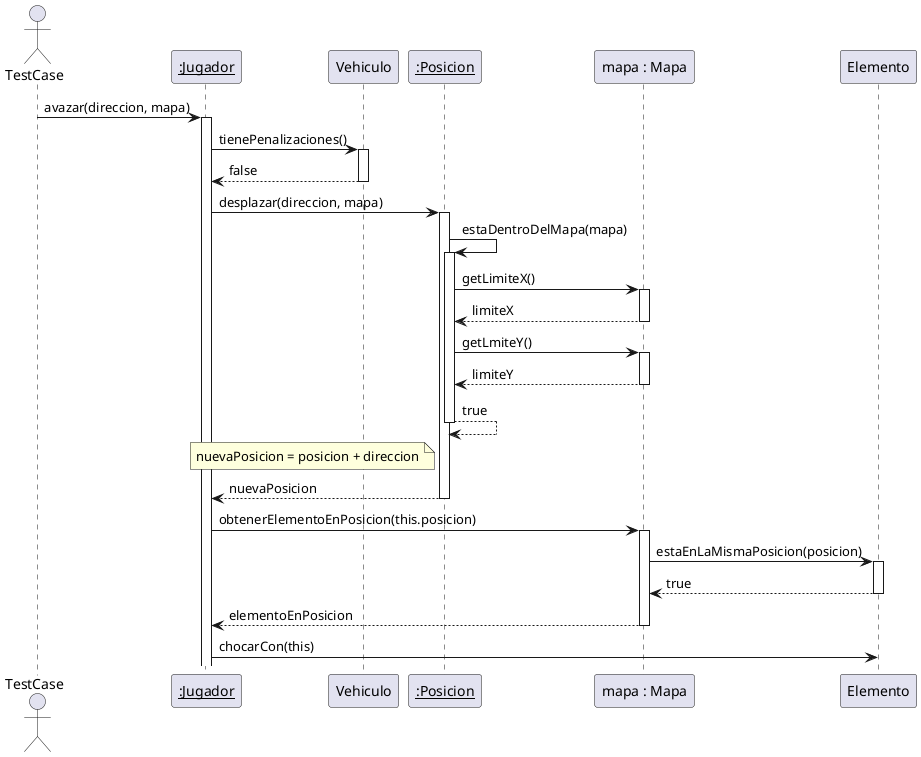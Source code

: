 @startuml

actor TestCase
participant "__:Jugador__" as Jugador
participant Vehiculo
participant "__:Posicion__" as Posicion
participant "mapa : Mapa" as Mapa
participant Elemento

TestCase -> Jugador ++ : avazar(direccion, mapa)
Jugador -> Vehiculo ++ : tienePenalizaciones()
return false

Jugador -> Posicion ++ : desplazar(direccion, mapa)
Posicion -> Posicion ++ : estaDentroDelMapa(mapa)
Posicion -> Mapa ++ : getLimiteX()
return limiteX

Posicion -> Mapa ++ : getLmiteY()
return limiteY

return true

note left of Posicion
	nuevaPosicion = posicion + direccion
end note

return nuevaPosicion

Jugador -> Mapa ++ : obtenerElementoEnPosicion(this.posicion)
Mapa -> Elemento ++ : estaEnLaMismaPosicion(posicion)
return true
return elementoEnPosicion

Jugador -> Elemento : chocarCon(this)

@enduml
